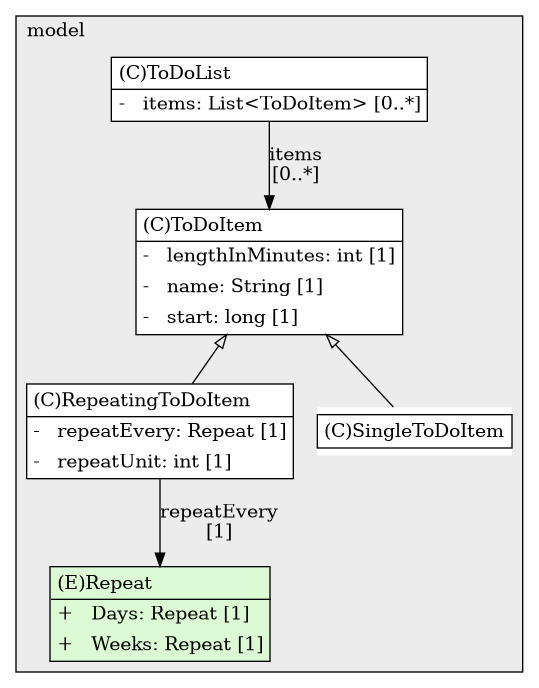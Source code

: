 @startuml

/' diagram meta data start
config=StructureConfiguration;
{
  "projectClassification": {
    "searchMode": "OpenProject", // OpenProject, AllProjects
    "includedProjects": "examples.structure",
    "pathEndKeywords": "*.impl",
    "isClientPath": "",
    "isClientName": "",
    "isTestPath": "",
    "isTestName": "",
    "isMappingPath": "",
    "isMappingName": "",
    "isDataAccessPath": "",
    "isDataAccessName": "",
    "isDataStructurePath": "",
    "isDataStructureName": "",
    "isInterfaceStructuresPath": "",
    "isInterfaceStructuresName": "",
    "isEntryPointPath": "",
    "isEntryPointName": ""
  },
  "graphRestriction": {
    "classPackageExcludeFilter": "",
    "classPackageIncludeFilter": "",
    "classNameExcludeFilter": "",
    "classNameIncludeFilter": "",
    "methodNameExcludeFilter": "",
    "methodNameIncludeFilter": "",
    "removeByInheritance": "", // inheritance/annotation based filtering is done in a second step
    "removeByAnnotation": "",
    "removeByClassPackage": "", // cleanup the graph after inheritance/annotation based filtering is done
    "removeByClassName": "",
    "cutMappings": false,
    "cutEnum": false,
    "cutTests": false,
    "cutClient": true,
    "cutDataAccess": false,
    "cutInterfaceStructures": false,
    "cutDataStructures": false,
    "cutGetterAndSetter": true,
    "cutConstructors": false
  },
  "graphTraversal": {
    "forwardDepth": 6,
    "backwardDepth": 6,
    "classPackageExcludeFilter": "",
    "classPackageIncludeFilter": "",
    "classNameExcludeFilter": "",
    "classNameIncludeFilter": "",
    "methodNameExcludeFilter": "",
    "methodNameIncludeFilter": "",
    "hideMappings": false,
    "hideDataStructures": false,
    "hidePrivateMethods": true,
    "hideInterfaceCalls": true, // indirection: implementation -> interface (is hidden) -> implementation
    "onlyShowApplicationEntryPoints": false // root node is included
  },
  "details": {
    "aggregation": "GroupByClass", // ByClass, GroupByClass, None
    "showMethodParameters": true,
    "showMethodReturnType": true,
    "showPackageLevels": 1,
    "showDetailedClassStructure": true
  },
  "rootClass": "examples.structure.model.ToDoList"
}
diagram meta data end '/



digraph g {
    rankdir="TB"
    splines=polyline
    

'nodes 
subgraph cluster_104069929 { 
   	label=model
	labeljust=l
	fillcolor="#ececec"
	style=filled
   
   Repeat439207095[
	label=<<TABLE BORDER="1" CELLBORDER="0" CELLPADDING="4" CELLSPACING="0">
<TR><TD ALIGN="LEFT" >(E)Repeat</TD></TR>
<HR/>
<TR><TD ALIGN="LEFT" >+   Days: Repeat [1]</TD></TR>
<TR><TD ALIGN="LEFT" >+   Weeks: Repeat [1]</TD></TR>
</TABLE>>
	style=filled
	margin=0
	shape=plaintext
	fillcolor="#DCFBD5"
];

RepeatingToDoItem439207095[
	label=<<TABLE BORDER="1" CELLBORDER="0" CELLPADDING="4" CELLSPACING="0">
<TR><TD ALIGN="LEFT" >(C)RepeatingToDoItem</TD></TR>
<HR/>
<TR><TD ALIGN="LEFT" >-   repeatEvery: Repeat [1]</TD></TR>
<TR><TD ALIGN="LEFT" >-   repeatUnit: int [1]</TD></TR>
</TABLE>>
	style=filled
	margin=0
	shape=plaintext
	fillcolor="#FFFFFF"
];

SingleToDoItem439207095[
	label=<<TABLE BORDER="1" CELLBORDER="0" CELLPADDING="4" CELLSPACING="0">
<TR><TD ALIGN="LEFT" >(C)SingleToDoItem</TD></TR>
</TABLE>>
	style=filled
	margin=0
	shape=plaintext
	fillcolor="#FFFFFF"
];

ToDoItem439207095[
	label=<<TABLE BORDER="1" CELLBORDER="0" CELLPADDING="4" CELLSPACING="0">
<TR><TD ALIGN="LEFT" >(C)ToDoItem</TD></TR>
<HR/>
<TR><TD ALIGN="LEFT" >-   lengthInMinutes: int [1]</TD></TR>
<TR><TD ALIGN="LEFT" >-   name: String [1]</TD></TR>
<TR><TD ALIGN="LEFT" >-   start: long [1]</TD></TR>
</TABLE>>
	style=filled
	margin=0
	shape=plaintext
	fillcolor="#FFFFFF"
];

ToDoList439207095[
	label=<<TABLE BORDER="1" CELLBORDER="0" CELLPADDING="4" CELLSPACING="0">
<TR><TD ALIGN="LEFT" >(C)ToDoList</TD></TR>
<HR/>
<TR><TD ALIGN="LEFT" >-   items: List&lt;ToDoItem&gt; [0..*]</TD></TR>
</TABLE>>
	style=filled
	margin=0
	shape=plaintext
	fillcolor="#FFFFFF"
];
} 

'edges    
RepeatingToDoItem439207095 -> Repeat439207095[label="repeatEvery
[1]"];
ToDoItem439207095 -> RepeatingToDoItem439207095[arrowhead=none, arrowtail=empty, dir=both];
ToDoItem439207095 -> SingleToDoItem439207095[arrowhead=none, arrowtail=empty, dir=both];
ToDoList439207095 -> ToDoItem439207095[label="items
[0..*]"];
    
}
@enduml

